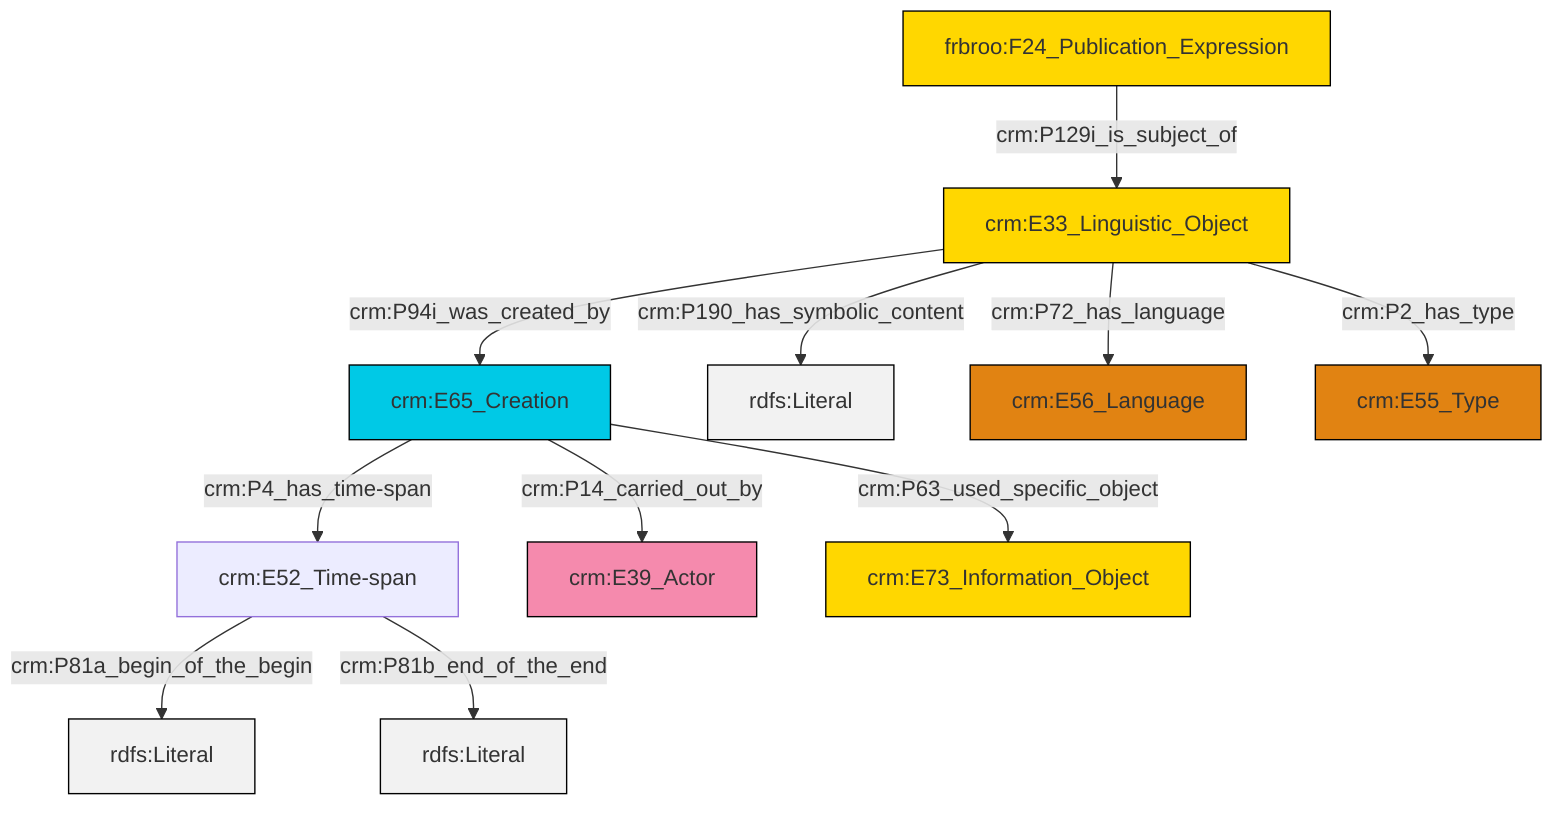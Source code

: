graph TD
classDef Literal fill:#f2f2f2,stroke:#000000;
classDef CRM_Entity fill:#FFFFFF,stroke:#000000;
classDef Temporal_Entity fill:#00C9E6, stroke:#000000;
classDef Type fill:#E18312, stroke:#000000;
classDef Time-Span fill:#2C9C91, stroke:#000000;
classDef Appellation fill:#FFEB7F, stroke:#000000;
classDef Place fill:#008836, stroke:#000000;
classDef Persistent_Item fill:#B266B2, stroke:#000000;
classDef Conceptual_Object fill:#FFD700, stroke:#000000;
classDef Physical_Thing fill:#D2B48C, stroke:#000000;
classDef Actor fill:#f58aad, stroke:#000000;
classDef PC_Classes fill:#4ce600, stroke:#000000;
classDef Multi fill:#cccccc,stroke:#000000;

0["crm:E52_Time-span"]:::Default -->|crm:P81a_begin_of_the_begin| 4[rdfs:Literal]:::Literal
5["crm:E65_Creation"]:::Temporal_Entity -->|crm:P14_carried_out_by| 2["crm:E39_Actor"]:::Actor
8["crm:E33_Linguistic_Object"]:::Conceptual_Object -->|crm:P94i_was_created_by| 5["crm:E65_Creation"]:::Temporal_Entity
5["crm:E65_Creation"]:::Temporal_Entity -->|crm:P4_has_time-span| 0["crm:E52_Time-span"]:::Default
8["crm:E33_Linguistic_Object"]:::Conceptual_Object -->|crm:P190_has_symbolic_content| 9[rdfs:Literal]:::Literal
8["crm:E33_Linguistic_Object"]:::Conceptual_Object -->|crm:P72_has_language| 10["crm:E56_Language"]:::Type
8["crm:E33_Linguistic_Object"]:::Conceptual_Object -->|crm:P2_has_type| 14["crm:E55_Type"]:::Type
0["crm:E52_Time-span"]:::Default -->|crm:P81b_end_of_the_end| 18[rdfs:Literal]:::Literal
11["frbroo:F24_Publication_Expression"]:::Conceptual_Object -->|crm:P129i_is_subject_of| 8["crm:E33_Linguistic_Object"]:::Conceptual_Object
5["crm:E65_Creation"]:::Temporal_Entity -->|crm:P63_used_specific_object| 6["crm:E73_Information_Object"]:::Conceptual_Object